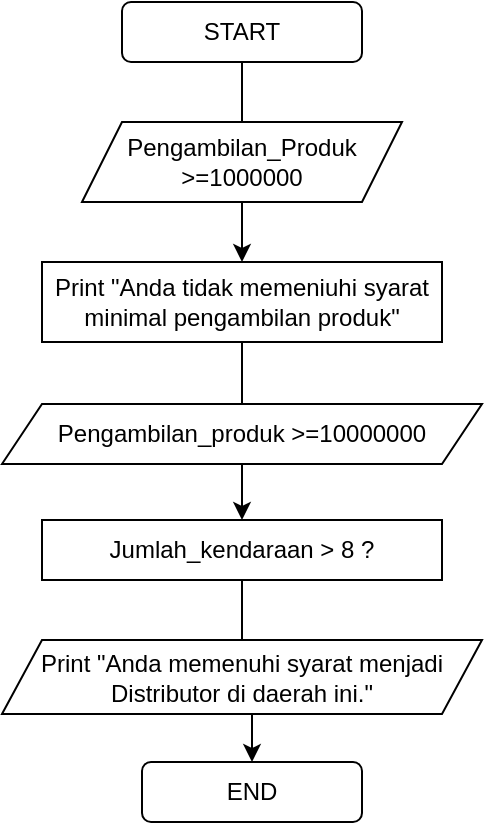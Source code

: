 <mxfile version="21.2.8" type="device">
  <diagram name="Halaman-1" id="ZR-yL-Wuxzw2gbj-e1pf">
    <mxGraphModel dx="864" dy="516" grid="1" gridSize="10" guides="1" tooltips="1" connect="1" arrows="1" fold="1" page="1" pageScale="1" pageWidth="850" pageHeight="1100" math="0" shadow="0">
      <root>
        <mxCell id="0" />
        <mxCell id="1" parent="0" />
        <mxCell id="UkKj1CkfEczIpLiyYki0-14" value="" style="edgeStyle=orthogonalEdgeStyle;rounded=0;orthogonalLoop=1;jettySize=auto;html=1;" edge="1" parent="1" source="UkKj1CkfEczIpLiyYki0-2" target="UkKj1CkfEczIpLiyYki0-5">
          <mxGeometry relative="1" as="geometry" />
        </mxCell>
        <mxCell id="UkKj1CkfEczIpLiyYki0-2" value="START" style="rounded=1;whiteSpace=wrap;html=1;" vertex="1" parent="1">
          <mxGeometry x="360" y="120" width="120" height="30" as="geometry" />
        </mxCell>
        <mxCell id="UkKj1CkfEczIpLiyYki0-3" value="Pengambilan_Produk &amp;gt;=1000000" style="shape=parallelogram;perimeter=parallelogramPerimeter;whiteSpace=wrap;html=1;fixedSize=1;" vertex="1" parent="1">
          <mxGeometry x="340" y="180" width="160" height="40" as="geometry" />
        </mxCell>
        <mxCell id="UkKj1CkfEczIpLiyYki0-15" value="" style="edgeStyle=orthogonalEdgeStyle;rounded=0;orthogonalLoop=1;jettySize=auto;html=1;" edge="1" parent="1" source="UkKj1CkfEczIpLiyYki0-5" target="UkKj1CkfEczIpLiyYki0-9">
          <mxGeometry relative="1" as="geometry" />
        </mxCell>
        <mxCell id="UkKj1CkfEczIpLiyYki0-5" value="Print &quot;Anda tidak memeniuhi syarat minimal pengambilan produk&quot;" style="rounded=0;whiteSpace=wrap;html=1;" vertex="1" parent="1">
          <mxGeometry x="320" y="250" width="200" height="40" as="geometry" />
        </mxCell>
        <mxCell id="UkKj1CkfEczIpLiyYki0-6" style="edgeStyle=orthogonalEdgeStyle;rounded=0;orthogonalLoop=1;jettySize=auto;html=1;exitX=0.5;exitY=1;exitDx=0;exitDy=0;" edge="1" parent="1" source="UkKj1CkfEczIpLiyYki0-2" target="UkKj1CkfEczIpLiyYki0-2">
          <mxGeometry relative="1" as="geometry" />
        </mxCell>
        <mxCell id="UkKj1CkfEczIpLiyYki0-8" value="Pengambilan_produk &amp;gt;=10000000" style="shape=parallelogram;perimeter=parallelogramPerimeter;whiteSpace=wrap;html=1;fixedSize=1;" vertex="1" parent="1">
          <mxGeometry x="300" y="321" width="240" height="30" as="geometry" />
        </mxCell>
        <mxCell id="UkKj1CkfEczIpLiyYki0-16" value="" style="edgeStyle=orthogonalEdgeStyle;rounded=0;orthogonalLoop=1;jettySize=auto;html=1;" edge="1" parent="1" source="UkKj1CkfEczIpLiyYki0-9" target="UkKj1CkfEczIpLiyYki0-12">
          <mxGeometry relative="1" as="geometry" />
        </mxCell>
        <mxCell id="UkKj1CkfEczIpLiyYki0-9" value="Jumlah_kendaraan &amp;gt; 8 ?" style="rounded=0;whiteSpace=wrap;html=1;" vertex="1" parent="1">
          <mxGeometry x="320" y="379" width="200" height="30" as="geometry" />
        </mxCell>
        <mxCell id="UkKj1CkfEczIpLiyYki0-11" value="Print &quot;Anda memenuhi syarat menjadi Distributor di daerah ini.&quot;" style="shape=parallelogram;perimeter=parallelogramPerimeter;whiteSpace=wrap;html=1;fixedSize=1;" vertex="1" parent="1">
          <mxGeometry x="300" y="439" width="240" height="37" as="geometry" />
        </mxCell>
        <mxCell id="UkKj1CkfEczIpLiyYki0-12" value="END" style="rounded=1;whiteSpace=wrap;html=1;" vertex="1" parent="1">
          <mxGeometry x="370" y="500" width="110" height="30" as="geometry" />
        </mxCell>
      </root>
    </mxGraphModel>
  </diagram>
</mxfile>
